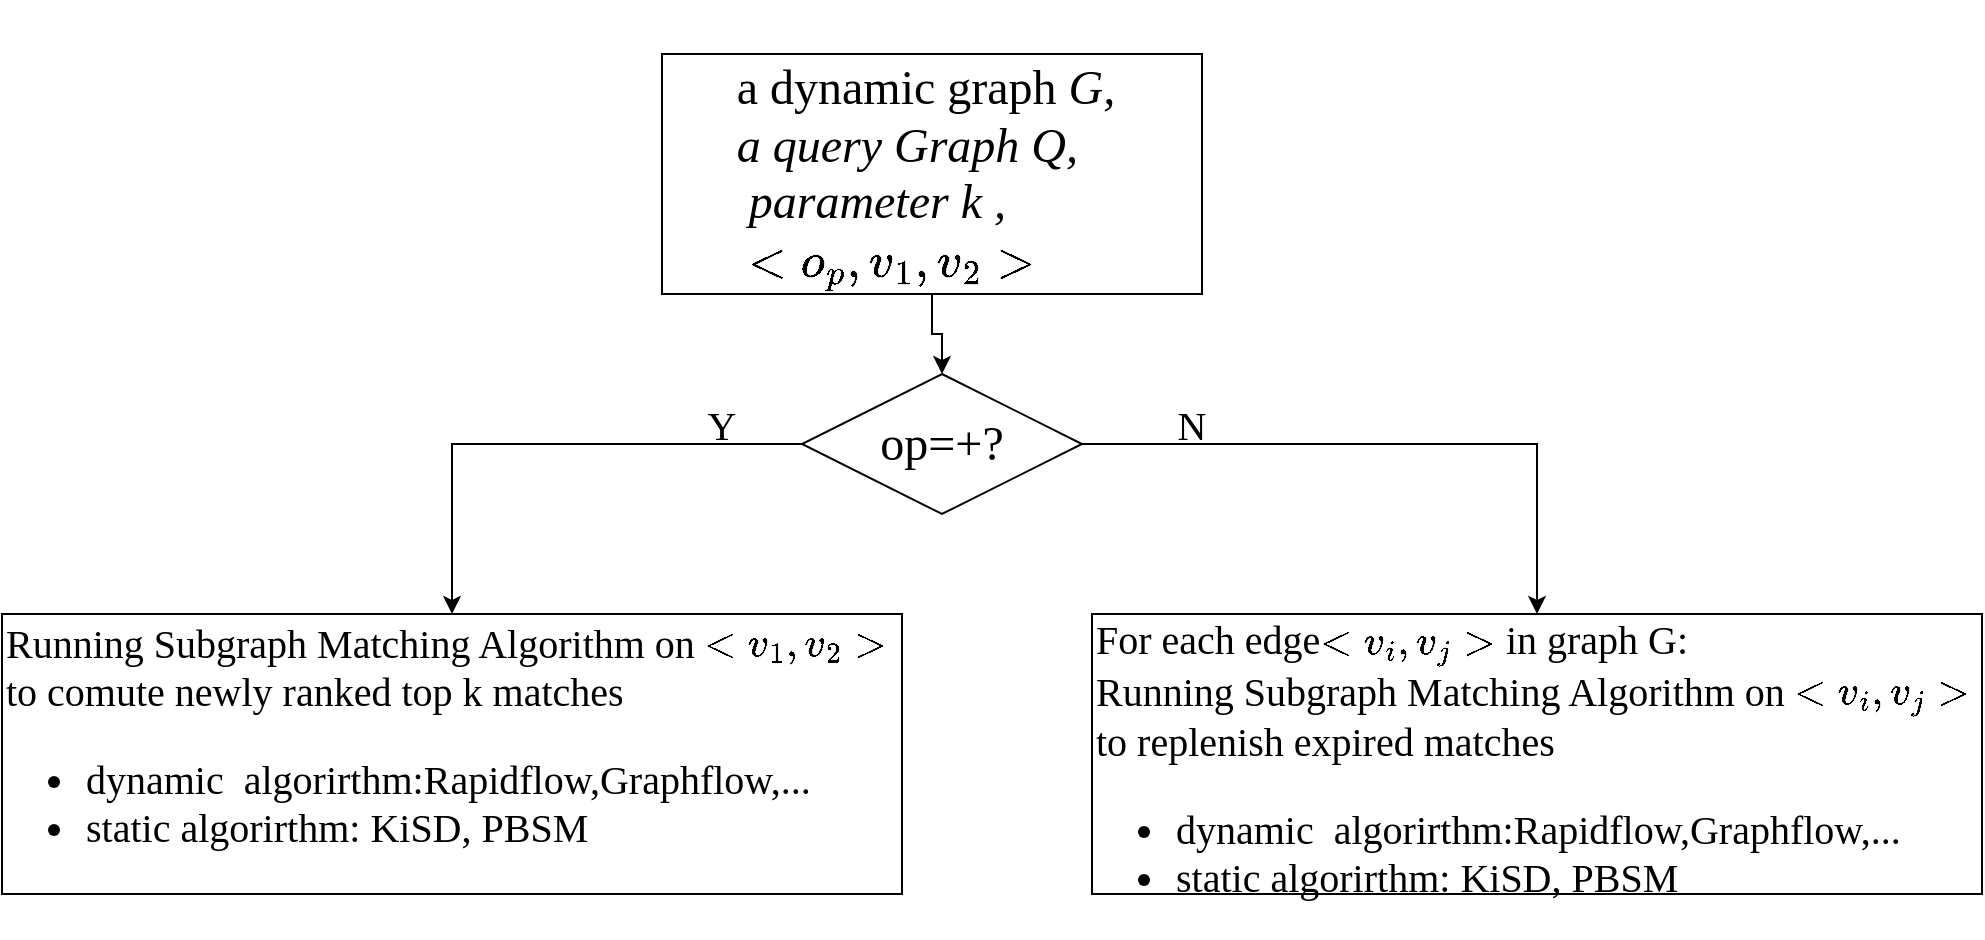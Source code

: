 <mxfile version="24.0.5" type="github">
  <diagram name="第 1 页" id="DiORePuyu-r7EQy5id9b">
    <mxGraphModel dx="1426" dy="791" grid="1" gridSize="10" guides="1" tooltips="1" connect="1" arrows="1" fold="1" page="1" pageScale="1" pageWidth="1169" pageHeight="1654" math="1" shadow="0">
      <root>
        <mxCell id="0" />
        <mxCell id="1" parent="0" />
        <mxCell id="P-UZKsuHZLhVgj6ugEgM-12" style="edgeStyle=orthogonalEdgeStyle;rounded=0;orthogonalLoop=1;jettySize=auto;html=1;exitX=0;exitY=0.5;exitDx=0;exitDy=0;fontFamily=Times New Roman;" edge="1" parent="1" source="P-UZKsuHZLhVgj6ugEgM-1" target="P-UZKsuHZLhVgj6ugEgM-11">
          <mxGeometry relative="1" as="geometry" />
        </mxCell>
        <mxCell id="P-UZKsuHZLhVgj6ugEgM-13" style="edgeStyle=orthogonalEdgeStyle;rounded=0;orthogonalLoop=1;jettySize=auto;html=1;exitX=1;exitY=0.5;exitDx=0;exitDy=0;entryX=0.5;entryY=0;entryDx=0;entryDy=0;fontFamily=Times New Roman;" edge="1" parent="1" source="P-UZKsuHZLhVgj6ugEgM-1" target="P-UZKsuHZLhVgj6ugEgM-17">
          <mxGeometry relative="1" as="geometry">
            <mxPoint x="865" y="360" as="targetPoint" />
          </mxGeometry>
        </mxCell>
        <mxCell id="P-UZKsuHZLhVgj6ugEgM-1" value="&lt;font style=&quot;font-size: 24px;&quot;&gt;op=+?&lt;/font&gt;" style="rhombus;whiteSpace=wrap;html=1;fontFamily=Times New Roman;fontSize=24;" vertex="1" parent="1">
          <mxGeometry x="440" y="240" width="140" height="70" as="geometry" />
        </mxCell>
        <mxCell id="P-UZKsuHZLhVgj6ugEgM-10" style="edgeStyle=orthogonalEdgeStyle;rounded=0;orthogonalLoop=1;jettySize=auto;html=1;exitX=0.5;exitY=1;exitDx=0;exitDy=0;fontFamily=Times New Roman;" edge="1" parent="1" source="P-UZKsuHZLhVgj6ugEgM-3" target="P-UZKsuHZLhVgj6ugEgM-1">
          <mxGeometry relative="1" as="geometry" />
        </mxCell>
        <mxCell id="P-UZKsuHZLhVgj6ugEgM-3" value="&lt;div style=&quot;text-align: left; font-size: 24px;&quot;&gt;&lt;font style=&quot;font-size: 24px;&quot;&gt;&lt;span style=&quot;font-size: 24px; background-color: initial;&quot;&gt;&lt;br&gt;&lt;/span&gt;&lt;/font&gt;&lt;/div&gt;&lt;div style=&quot;text-align: left; font-size: 24px;&quot;&gt;&lt;font style=&quot;font-size: 24px;&quot;&gt;&lt;span style=&quot;font-size: 24px; background-color: initial;&quot;&gt;a dynamic graph&lt;/span&gt;&lt;i style=&quot;font-size: 24px; background-color: initial;&quot;&gt; G,&amp;nbsp;&lt;/i&gt;&lt;/font&gt;&lt;/div&gt;&lt;div style=&quot;font-size: 24px;&quot;&gt;&lt;div style=&quot;text-align: left; font-size: 24px;&quot;&gt;&lt;i style=&quot;font-size: 24px; background-color: initial;&quot;&gt;&lt;font style=&quot;font-size: 24px;&quot;&gt;a query Graph Q,&lt;/font&gt;&lt;/i&gt;&lt;/div&gt;&lt;div style=&quot;text-align: left; font-size: 24px;&quot;&gt;&lt;i style=&quot;background-color: initial;&quot;&gt;&amp;nbsp;&lt;/i&gt;&lt;span style=&quot;background-color: initial;&quot;&gt;&lt;i&gt;parameter k ,&lt;/i&gt;&lt;/span&gt;&lt;/div&gt;&lt;div style=&quot;text-align: left; font-size: 24px;&quot;&gt;&lt;span style=&quot;background-color: initial;&quot;&gt;&lt;i&gt;&amp;nbsp;`&amp;lt;o_p,v_1,v_2&amp;gt;`&lt;/i&gt;&lt;/span&gt;&lt;/div&gt;&lt;div style=&quot;text-align: left; font-size: 24px;&quot;&gt;&lt;span style=&quot;background-color: initial; font-size: 24px;&quot;&gt;&lt;br style=&quot;font-size: 24px;&quot;&gt;&lt;/span&gt;&lt;/div&gt;&lt;/div&gt;" style="rounded=0;whiteSpace=wrap;html=1;fontFamily=Times New Roman;fontSize=24;" vertex="1" parent="1">
          <mxGeometry x="370" y="80" width="270" height="120" as="geometry" />
        </mxCell>
        <mxCell id="P-UZKsuHZLhVgj6ugEgM-6" value="&lt;font style=&quot;font-size: 20px;&quot;&gt;Y&lt;/font&gt;" style="text;html=1;align=center;verticalAlign=middle;whiteSpace=wrap;rounded=0;fontFamily=Times New Roman;fontSize=24;" vertex="1" parent="1">
          <mxGeometry x="370" y="250" width="60" height="30" as="geometry" />
        </mxCell>
        <mxCell id="P-UZKsuHZLhVgj6ugEgM-11" value="&lt;font style=&quot;font-size: 20px;&quot;&gt;Running Subgraph Matching Algorithm on `&amp;lt;v_1,v_2&amp;gt;` to comute newly ranked top k matches&lt;/font&gt;&lt;div&gt;&lt;ul style=&quot;font-size: 20px;&quot;&gt;&lt;li&gt;dynamic&amp;nbsp; algorirthm:Rapidflow,Graphflow,...&lt;/li&gt;&lt;li&gt;static algorirthm: KiSD, PBSM&lt;/li&gt;&lt;/ul&gt;&lt;/div&gt;" style="rounded=0;whiteSpace=wrap;html=1;align=left;fontFamily=Times New Roman;" vertex="1" parent="1">
          <mxGeometry x="40" y="360" width="450" height="140" as="geometry" />
        </mxCell>
        <mxCell id="P-UZKsuHZLhVgj6ugEgM-14" value="&lt;font style=&quot;font-size: 20px;&quot;&gt;N&lt;/font&gt;" style="text;html=1;align=center;verticalAlign=middle;whiteSpace=wrap;rounded=0;fontFamily=Times New Roman;" vertex="1" parent="1">
          <mxGeometry x="605" y="250" width="60" height="30" as="geometry" />
        </mxCell>
        <mxCell id="P-UZKsuHZLhVgj6ugEgM-17" value="&lt;div&gt;&lt;font style=&quot;font-size: 20px;&quot;&gt;&lt;br&gt;&lt;/font&gt;&lt;/div&gt;&lt;div&gt;&lt;font style=&quot;font-size: 20px;&quot;&gt;For each edge`&amp;lt;v_i,v_j&amp;gt;` in graph G:&lt;/font&gt;&lt;/div&gt;&lt;font style=&quot;font-size: 20px;&quot;&gt;Running Subgraph Matching Algorithm on `&amp;lt;v_i,v_j&amp;gt;` to replenish expired matches&lt;/font&gt;&lt;div&gt;&lt;ul style=&quot;font-size: 20px;&quot;&gt;&lt;li&gt;dynamic&amp;nbsp; algorirthm:Rapidflow,Graphflow,...&lt;/li&gt;&lt;li&gt;static algorirthm: KiSD, PBSM&lt;/li&gt;&lt;/ul&gt;&lt;/div&gt;" style="rounded=0;whiteSpace=wrap;html=1;align=left;fontFamily=Times New Roman;" vertex="1" parent="1">
          <mxGeometry x="585" y="360" width="445" height="140" as="geometry" />
        </mxCell>
      </root>
    </mxGraphModel>
  </diagram>
</mxfile>
